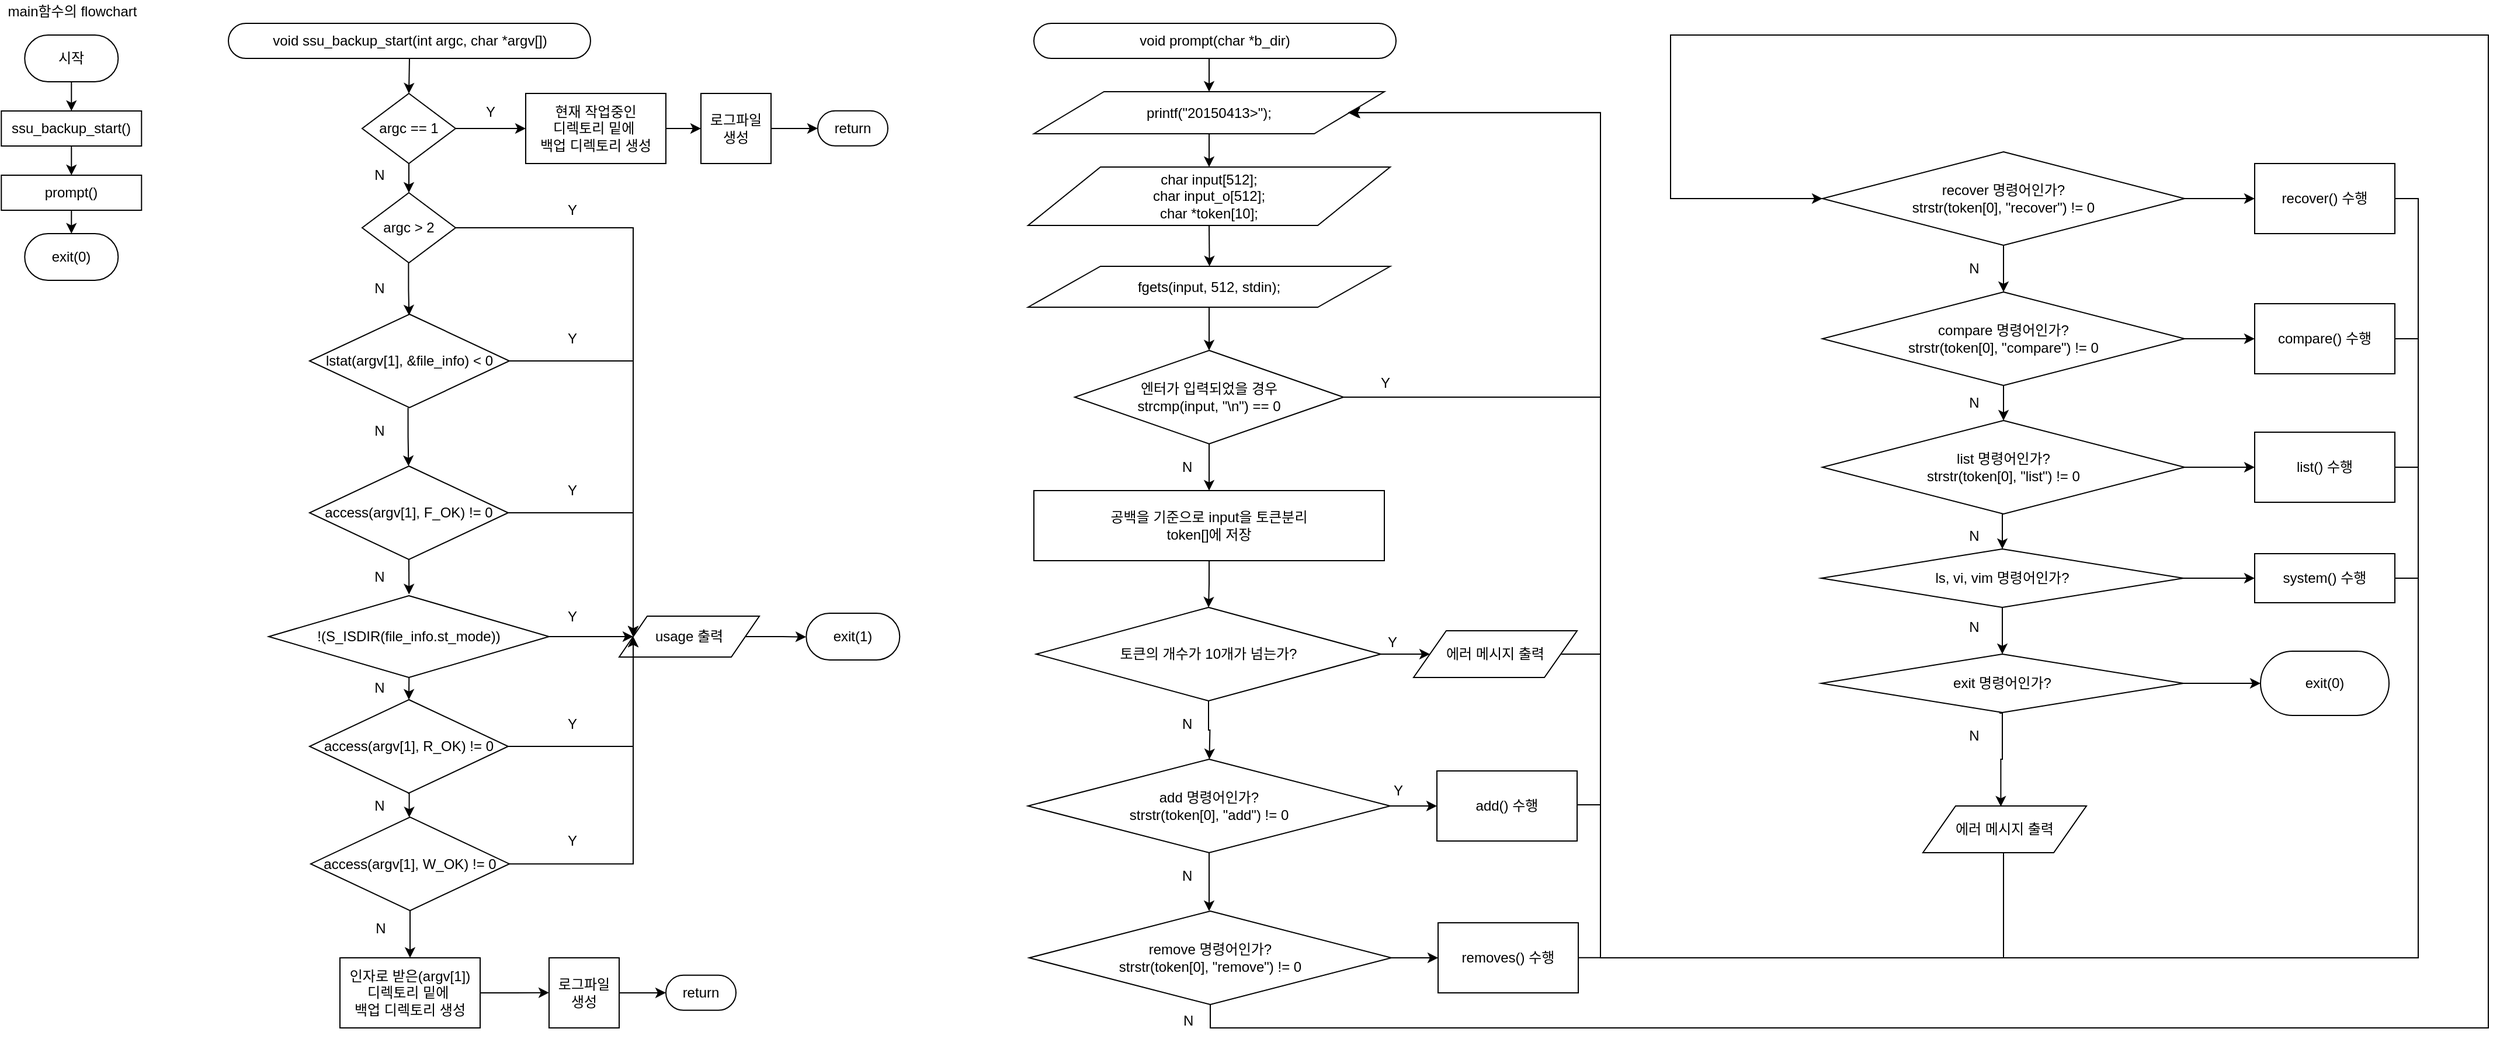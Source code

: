 <mxfile version="10.7.3" type="device"><diagram id="djXEepVnif1pBHs2mohj" name="Page-1"><mxGraphModel dx="1640" dy="879" grid="1" gridSize="10" guides="1" tooltips="1" connect="1" arrows="1" fold="1" page="1" pageScale="1" pageWidth="4681" pageHeight="3300" math="0" shadow="0"><root><mxCell id="0"/><mxCell id="1" parent="0"/><mxCell id="mFlppCkOyd-osbgBiYLU-5" style="edgeStyle=orthogonalEdgeStyle;rounded=0;orthogonalLoop=1;jettySize=auto;html=1;exitX=0.5;exitY=1;exitDx=0;exitDy=0;entryX=0.5;entryY=0;entryDx=0;entryDy=0;" edge="1" parent="1" source="mFlppCkOyd-osbgBiYLU-1" target="mFlppCkOyd-osbgBiYLU-2"><mxGeometry relative="1" as="geometry"/></mxCell><mxCell id="mFlppCkOyd-osbgBiYLU-1" value="시작" style="rounded=1;whiteSpace=wrap;html=1;arcSize=50;" vertex="1" parent="1"><mxGeometry x="31.143" y="40" width="80" height="40" as="geometry"/></mxCell><mxCell id="mFlppCkOyd-osbgBiYLU-6" style="edgeStyle=orthogonalEdgeStyle;rounded=0;orthogonalLoop=1;jettySize=auto;html=1;exitX=0.5;exitY=1;exitDx=0;exitDy=0;entryX=0.5;entryY=0;entryDx=0;entryDy=0;" edge="1" parent="1" source="mFlppCkOyd-osbgBiYLU-2" target="mFlppCkOyd-osbgBiYLU-3"><mxGeometry relative="1" as="geometry"/></mxCell><mxCell id="mFlppCkOyd-osbgBiYLU-9" style="edgeStyle=orthogonalEdgeStyle;rounded=0;orthogonalLoop=1;jettySize=auto;html=1;exitX=1;exitY=0.5;exitDx=0;exitDy=0;" edge="1" parent="1" source="mFlppCkOyd-osbgBiYLU-2"><mxGeometry relative="1" as="geometry"><mxPoint x="131.286" y="119.857" as="targetPoint"/></mxGeometry></mxCell><mxCell id="mFlppCkOyd-osbgBiYLU-2" value="ssu_backup_start()" style="rounded=0;whiteSpace=wrap;html=1;" vertex="1" parent="1"><mxGeometry x="11.143" y="105" width="120" height="30" as="geometry"/></mxCell><mxCell id="mFlppCkOyd-osbgBiYLU-7" style="edgeStyle=orthogonalEdgeStyle;rounded=0;orthogonalLoop=1;jettySize=auto;html=1;exitX=0.5;exitY=1;exitDx=0;exitDy=0;entryX=0.5;entryY=0;entryDx=0;entryDy=0;" edge="1" parent="1" source="mFlppCkOyd-osbgBiYLU-3" target="mFlppCkOyd-osbgBiYLU-4"><mxGeometry relative="1" as="geometry"/></mxCell><mxCell id="mFlppCkOyd-osbgBiYLU-3" value="prompt()" style="rounded=0;whiteSpace=wrap;html=1;" vertex="1" parent="1"><mxGeometry x="11.143" y="160" width="120" height="30" as="geometry"/></mxCell><mxCell id="mFlppCkOyd-osbgBiYLU-4" value="exit(0)" style="rounded=1;whiteSpace=wrap;html=1;arcSize=50;" vertex="1" parent="1"><mxGeometry x="31.143" y="210" width="80" height="40" as="geometry"/></mxCell><mxCell id="mFlppCkOyd-osbgBiYLU-8" value="main함수의 flowchart" style="text;html=1;strokeColor=none;fillColor=none;align=center;verticalAlign=middle;whiteSpace=wrap;rounded=0;" vertex="1" parent="1"><mxGeometry x="12.143" y="10" width="120" height="20" as="geometry"/></mxCell><mxCell id="mFlppCkOyd-osbgBiYLU-15" style="edgeStyle=orthogonalEdgeStyle;rounded=0;orthogonalLoop=1;jettySize=auto;html=1;exitX=0.5;exitY=1;exitDx=0;exitDy=0;entryX=0.5;entryY=0;entryDx=0;entryDy=0;" edge="1" parent="1" source="mFlppCkOyd-osbgBiYLU-10" target="mFlppCkOyd-osbgBiYLU-12"><mxGeometry relative="1" as="geometry"/></mxCell><mxCell id="mFlppCkOyd-osbgBiYLU-10" value="void ssu_backup_start(int argc, char *argv[])&lt;br&gt;" style="rounded=1;whiteSpace=wrap;html=1;arcSize=50;" vertex="1" parent="1"><mxGeometry x="205.5" y="30" width="310" height="30" as="geometry"/></mxCell><mxCell id="mFlppCkOyd-osbgBiYLU-17" style="edgeStyle=orthogonalEdgeStyle;rounded=0;orthogonalLoop=1;jettySize=auto;html=1;exitX=0.5;exitY=1;exitDx=0;exitDy=0;entryX=0.5;entryY=0;entryDx=0;entryDy=0;" edge="1" parent="1" source="mFlppCkOyd-osbgBiYLU-12" target="mFlppCkOyd-osbgBiYLU-16"><mxGeometry relative="1" as="geometry"/></mxCell><mxCell id="mFlppCkOyd-osbgBiYLU-18" style="edgeStyle=orthogonalEdgeStyle;rounded=0;orthogonalLoop=1;jettySize=auto;html=1;exitX=1;exitY=0.5;exitDx=0;exitDy=0;" edge="1" parent="1" source="mFlppCkOyd-osbgBiYLU-12"><mxGeometry relative="1" as="geometry"><mxPoint x="460" y="120" as="targetPoint"/></mxGeometry></mxCell><mxCell id="mFlppCkOyd-osbgBiYLU-12" value="argc == 1" style="rhombus;whiteSpace=wrap;html=1;" vertex="1" parent="1"><mxGeometry x="320" y="90" width="80" height="60" as="geometry"/></mxCell><mxCell id="mFlppCkOyd-osbgBiYLU-24" style="edgeStyle=orthogonalEdgeStyle;rounded=0;orthogonalLoop=1;jettySize=auto;html=1;exitX=1;exitY=0.5;exitDx=0;exitDy=0;entryX=0;entryY=0.5;entryDx=0;entryDy=0;" edge="1" parent="1" source="mFlppCkOyd-osbgBiYLU-16" target="mFlppCkOyd-osbgBiYLU-27"><mxGeometry relative="1" as="geometry"><mxPoint x="460" y="205" as="targetPoint"/></mxGeometry></mxCell><mxCell id="mFlppCkOyd-osbgBiYLU-31" style="edgeStyle=orthogonalEdgeStyle;rounded=0;orthogonalLoop=1;jettySize=auto;html=1;exitX=0.5;exitY=1;exitDx=0;exitDy=0;" edge="1" parent="1"><mxGeometry relative="1" as="geometry"><mxPoint x="360.143" y="280" as="targetPoint"/><mxPoint x="359.69" y="235.138" as="sourcePoint"/><Array as="points"><mxPoint x="360" y="258"/></Array></mxGeometry></mxCell><mxCell id="mFlppCkOyd-osbgBiYLU-16" value="argc &amp;gt; 2" style="rhombus;whiteSpace=wrap;html=1;" vertex="1" parent="1"><mxGeometry x="320" y="175" width="80" height="60" as="geometry"/></mxCell><mxCell id="mFlppCkOyd-osbgBiYLU-19" value="Y" style="text;html=1;strokeColor=none;fillColor=none;align=center;verticalAlign=middle;whiteSpace=wrap;rounded=0;" vertex="1" parent="1"><mxGeometry x="410" y="96" width="40" height="20" as="geometry"/></mxCell><mxCell id="mFlppCkOyd-osbgBiYLU-20" value="N" style="text;html=1;strokeColor=none;fillColor=none;align=center;verticalAlign=middle;whiteSpace=wrap;rounded=0;" vertex="1" parent="1"><mxGeometry x="315" y="150" width="40" height="20" as="geometry"/></mxCell><mxCell id="mFlppCkOyd-osbgBiYLU-23" style="edgeStyle=orthogonalEdgeStyle;rounded=0;orthogonalLoop=1;jettySize=auto;html=1;exitX=1;exitY=0.5;exitDx=0;exitDy=0;entryX=0;entryY=0.5;entryDx=0;entryDy=0;" edge="1" parent="1" source="mFlppCkOyd-osbgBiYLU-21" target="mFlppCkOyd-osbgBiYLU-22"><mxGeometry relative="1" as="geometry"/></mxCell><mxCell id="mFlppCkOyd-osbgBiYLU-21" value="현재 작업중인&lt;br&gt;디렉토리 밑에&amp;nbsp;&lt;br&gt;백업 디렉토리 생성&lt;br&gt;" style="rounded=0;whiteSpace=wrap;html=1;" vertex="1" parent="1"><mxGeometry x="460" y="90" width="120" height="60" as="geometry"/></mxCell><mxCell id="mFlppCkOyd-osbgBiYLU-61" style="edgeStyle=orthogonalEdgeStyle;rounded=0;orthogonalLoop=1;jettySize=auto;html=1;exitX=1;exitY=0.5;exitDx=0;exitDy=0;entryX=0;entryY=0.5;entryDx=0;entryDy=0;" edge="1" parent="1" source="mFlppCkOyd-osbgBiYLU-22" target="mFlppCkOyd-osbgBiYLU-60"><mxGeometry relative="1" as="geometry"/></mxCell><mxCell id="mFlppCkOyd-osbgBiYLU-22" value="로그파일&lt;br&gt;생성&lt;br&gt;" style="whiteSpace=wrap;html=1;aspect=fixed;" vertex="1" parent="1"><mxGeometry x="610" y="90" width="60" height="60" as="geometry"/></mxCell><mxCell id="mFlppCkOyd-osbgBiYLU-25" value="Y" style="text;html=1;strokeColor=none;fillColor=none;align=center;verticalAlign=middle;whiteSpace=wrap;rounded=0;" vertex="1" parent="1"><mxGeometry x="480" y="180" width="40" height="20" as="geometry"/></mxCell><mxCell id="mFlppCkOyd-osbgBiYLU-55" style="edgeStyle=orthogonalEdgeStyle;rounded=0;orthogonalLoop=1;jettySize=auto;html=1;exitX=1;exitY=0.5;exitDx=0;exitDy=0;" edge="1" parent="1" source="mFlppCkOyd-osbgBiYLU-27"><mxGeometry relative="1" as="geometry"><mxPoint x="700" y="555.286" as="targetPoint"/></mxGeometry></mxCell><mxCell id="mFlppCkOyd-osbgBiYLU-27" value="usage 출력" style="shape=parallelogram;perimeter=parallelogramPerimeter;whiteSpace=wrap;html=1;" vertex="1" parent="1"><mxGeometry x="540" y="537.5" width="120" height="35" as="geometry"/></mxCell><mxCell id="mFlppCkOyd-osbgBiYLU-30" value="exit(1)" style="rounded=1;whiteSpace=wrap;html=1;arcSize=50;" vertex="1" parent="1"><mxGeometry x="700.143" y="535" width="80" height="40" as="geometry"/></mxCell><mxCell id="mFlppCkOyd-osbgBiYLU-32" value="N" style="text;html=1;strokeColor=none;fillColor=none;align=center;verticalAlign=middle;whiteSpace=wrap;rounded=0;" vertex="1" parent="1"><mxGeometry x="315" y="247" width="40" height="20" as="geometry"/></mxCell><mxCell id="mFlppCkOyd-osbgBiYLU-37" style="edgeStyle=orthogonalEdgeStyle;rounded=0;orthogonalLoop=1;jettySize=auto;html=1;exitX=1;exitY=0.5;exitDx=0;exitDy=0;entryX=0;entryY=0.5;entryDx=0;entryDy=0;" edge="1" parent="1" source="mFlppCkOyd-osbgBiYLU-33" target="mFlppCkOyd-osbgBiYLU-27"><mxGeometry relative="1" as="geometry"/></mxCell><mxCell id="mFlppCkOyd-osbgBiYLU-39" style="edgeStyle=orthogonalEdgeStyle;rounded=0;orthogonalLoop=1;jettySize=auto;html=1;exitX=0.5;exitY=1;exitDx=0;exitDy=0;" edge="1" parent="1"><mxGeometry relative="1" as="geometry"><mxPoint x="359.714" y="409" as="targetPoint"/><mxPoint x="359.286" y="359.095" as="sourcePoint"/><Array as="points"><mxPoint x="360" y="384"/></Array></mxGeometry></mxCell><mxCell id="mFlppCkOyd-osbgBiYLU-33" value="lstat(argv[1], &amp;amp;file_info) &amp;lt; 0" style="rhombus;whiteSpace=wrap;html=1;" vertex="1" parent="1"><mxGeometry x="275" y="279" width="171" height="80" as="geometry"/></mxCell><mxCell id="mFlppCkOyd-osbgBiYLU-38" value="Y" style="text;html=1;strokeColor=none;fillColor=none;align=center;verticalAlign=middle;whiteSpace=wrap;rounded=0;" vertex="1" parent="1"><mxGeometry x="480" y="290" width="40" height="20" as="geometry"/></mxCell><mxCell id="mFlppCkOyd-osbgBiYLU-40" value="N" style="text;html=1;strokeColor=none;fillColor=none;align=center;verticalAlign=middle;whiteSpace=wrap;rounded=0;" vertex="1" parent="1"><mxGeometry x="315" y="369" width="40" height="20" as="geometry"/></mxCell><mxCell id="mFlppCkOyd-osbgBiYLU-45" style="edgeStyle=orthogonalEdgeStyle;rounded=0;orthogonalLoop=1;jettySize=auto;html=1;exitX=0.5;exitY=1;exitDx=0;exitDy=0;entryX=0.5;entryY=0;entryDx=0;entryDy=0;" edge="1" parent="1" source="mFlppCkOyd-osbgBiYLU-41"><mxGeometry relative="1" as="geometry"><mxPoint x="360.143" y="518.857" as="targetPoint"/></mxGeometry></mxCell><mxCell id="mFlppCkOyd-osbgBiYLU-47" style="edgeStyle=orthogonalEdgeStyle;rounded=0;orthogonalLoop=1;jettySize=auto;html=1;exitX=1;exitY=0.5;exitDx=0;exitDy=0;entryX=0;entryY=0.5;entryDx=0;entryDy=0;" edge="1" parent="1" source="mFlppCkOyd-osbgBiYLU-41" target="mFlppCkOyd-osbgBiYLU-27"><mxGeometry relative="1" as="geometry"/></mxCell><mxCell id="mFlppCkOyd-osbgBiYLU-41" value="access(argv[1], F_OK) != 0" style="rhombus;whiteSpace=wrap;html=1;" vertex="1" parent="1"><mxGeometry x="275" y="409" width="170" height="80" as="geometry"/></mxCell><mxCell id="mFlppCkOyd-osbgBiYLU-48" style="edgeStyle=orthogonalEdgeStyle;rounded=0;orthogonalLoop=1;jettySize=auto;html=1;exitX=1;exitY=0.5;exitDx=0;exitDy=0;entryX=0;entryY=0.5;entryDx=0;entryDy=0;" edge="1" parent="1" source="mFlppCkOyd-osbgBiYLU-42" target="mFlppCkOyd-osbgBiYLU-27"><mxGeometry relative="1" as="geometry"/></mxCell><mxCell id="mFlppCkOyd-osbgBiYLU-49" style="edgeStyle=orthogonalEdgeStyle;rounded=0;orthogonalLoop=1;jettySize=auto;html=1;exitX=0.5;exitY=1;exitDx=0;exitDy=0;entryX=0.5;entryY=0;entryDx=0;entryDy=0;" edge="1" parent="1" target="mFlppCkOyd-osbgBiYLU-43"><mxGeometry relative="1" as="geometry"><mxPoint x="360.143" y="589.143" as="sourcePoint"/></mxGeometry></mxCell><mxCell id="mFlppCkOyd-osbgBiYLU-42" value="!(S_ISDIR(file_info.st_mode))" style="rhombus;whiteSpace=wrap;html=1;" vertex="1" parent="1"><mxGeometry x="240" y="520" width="240" height="70" as="geometry"/></mxCell><mxCell id="mFlppCkOyd-osbgBiYLU-50" style="edgeStyle=orthogonalEdgeStyle;rounded=0;orthogonalLoop=1;jettySize=auto;html=1;exitX=0.5;exitY=1;exitDx=0;exitDy=0;entryX=0.5;entryY=0;entryDx=0;entryDy=0;" edge="1" parent="1"><mxGeometry relative="1" as="geometry"><mxPoint x="359.143" y="689.143" as="sourcePoint"/><mxPoint x="360.286" y="709.714" as="targetPoint"/></mxGeometry></mxCell><mxCell id="mFlppCkOyd-osbgBiYLU-51" style="edgeStyle=orthogonalEdgeStyle;rounded=0;orthogonalLoop=1;jettySize=auto;html=1;exitX=1;exitY=0.5;exitDx=0;exitDy=0;entryX=0;entryY=0.5;entryDx=0;entryDy=0;" edge="1" parent="1" source="mFlppCkOyd-osbgBiYLU-43" target="mFlppCkOyd-osbgBiYLU-27"><mxGeometry relative="1" as="geometry"/></mxCell><mxCell id="mFlppCkOyd-osbgBiYLU-43" value="access(argv[1], R_OK) != 0" style="rhombus;whiteSpace=wrap;html=1;" vertex="1" parent="1"><mxGeometry x="275" y="609" width="170" height="80" as="geometry"/></mxCell><mxCell id="mFlppCkOyd-osbgBiYLU-52" style="edgeStyle=orthogonalEdgeStyle;rounded=0;orthogonalLoop=1;jettySize=auto;html=1;exitX=1;exitY=0.5;exitDx=0;exitDy=0;entryX=0;entryY=0.5;entryDx=0;entryDy=0;" edge="1" parent="1" source="mFlppCkOyd-osbgBiYLU-44" target="mFlppCkOyd-osbgBiYLU-27"><mxGeometry relative="1" as="geometry"/></mxCell><mxCell id="mFlppCkOyd-osbgBiYLU-67" style="edgeStyle=orthogonalEdgeStyle;rounded=0;orthogonalLoop=1;jettySize=auto;html=1;exitX=0.5;exitY=1;exitDx=0;exitDy=0;entryX=0.5;entryY=0;entryDx=0;entryDy=0;" edge="1" parent="1" source="mFlppCkOyd-osbgBiYLU-44" target="mFlppCkOyd-osbgBiYLU-66"><mxGeometry relative="1" as="geometry"/></mxCell><mxCell id="mFlppCkOyd-osbgBiYLU-44" value="access(argv[1], W_OK) != 0" style="rhombus;whiteSpace=wrap;html=1;" vertex="1" parent="1"><mxGeometry x="276" y="709.571" width="170" height="80" as="geometry"/></mxCell><mxCell id="mFlppCkOyd-osbgBiYLU-46" value="N" style="text;html=1;strokeColor=none;fillColor=none;align=center;verticalAlign=middle;whiteSpace=wrap;rounded=0;" vertex="1" parent="1"><mxGeometry x="315" y="494" width="40" height="20" as="geometry"/></mxCell><mxCell id="mFlppCkOyd-osbgBiYLU-57" value="N" style="text;html=1;strokeColor=none;fillColor=none;align=center;verticalAlign=middle;whiteSpace=wrap;rounded=0;" vertex="1" parent="1"><mxGeometry x="315" y="589" width="40" height="20" as="geometry"/></mxCell><mxCell id="mFlppCkOyd-osbgBiYLU-58" value="N" style="text;html=1;strokeColor=none;fillColor=none;align=center;verticalAlign=middle;whiteSpace=wrap;rounded=0;" vertex="1" parent="1"><mxGeometry x="315" y="689.5" width="40" height="20" as="geometry"/></mxCell><mxCell id="mFlppCkOyd-osbgBiYLU-59" value="N" style="text;html=1;strokeColor=none;fillColor=none;align=center;verticalAlign=middle;whiteSpace=wrap;rounded=0;" vertex="1" parent="1"><mxGeometry x="316" y="795" width="40" height="20" as="geometry"/></mxCell><mxCell id="mFlppCkOyd-osbgBiYLU-60" value="return&lt;br&gt;" style="rounded=1;whiteSpace=wrap;html=1;arcSize=50;" vertex="1" parent="1"><mxGeometry x="710" y="104.929" width="60" height="30" as="geometry"/></mxCell><mxCell id="mFlppCkOyd-osbgBiYLU-62" value="Y" style="text;html=1;strokeColor=none;fillColor=none;align=center;verticalAlign=middle;whiteSpace=wrap;rounded=0;" vertex="1" parent="1"><mxGeometry x="480" y="420" width="40" height="20" as="geometry"/></mxCell><mxCell id="mFlppCkOyd-osbgBiYLU-63" value="Y" style="text;html=1;strokeColor=none;fillColor=none;align=center;verticalAlign=middle;whiteSpace=wrap;rounded=0;" vertex="1" parent="1"><mxGeometry x="480" y="527.5" width="40" height="20" as="geometry"/></mxCell><mxCell id="mFlppCkOyd-osbgBiYLU-64" value="Y" style="text;html=1;strokeColor=none;fillColor=none;align=center;verticalAlign=middle;whiteSpace=wrap;rounded=0;" vertex="1" parent="1"><mxGeometry x="480" y="620" width="40" height="20" as="geometry"/></mxCell><mxCell id="mFlppCkOyd-osbgBiYLU-65" value="Y" style="text;html=1;strokeColor=none;fillColor=none;align=center;verticalAlign=middle;whiteSpace=wrap;rounded=0;" vertex="1" parent="1"><mxGeometry x="480" y="720" width="40" height="20" as="geometry"/></mxCell><mxCell id="mFlppCkOyd-osbgBiYLU-68" style="edgeStyle=orthogonalEdgeStyle;rounded=0;orthogonalLoop=1;jettySize=auto;html=1;exitX=1;exitY=0.5;exitDx=0;exitDy=0;" edge="1" parent="1" source="mFlppCkOyd-osbgBiYLU-66"><mxGeometry relative="1" as="geometry"><mxPoint x="480" y="859.857" as="targetPoint"/></mxGeometry></mxCell><mxCell id="mFlppCkOyd-osbgBiYLU-66" value="인자로 받은(argv[1])&lt;br&gt;디렉토리 밑에&amp;nbsp;&lt;br&gt;백업 디렉토리 생성&lt;br&gt;" style="rounded=0;whiteSpace=wrap;html=1;" vertex="1" parent="1"><mxGeometry x="301" y="830" width="120" height="60" as="geometry"/></mxCell><mxCell id="mFlppCkOyd-osbgBiYLU-74" style="edgeStyle=orthogonalEdgeStyle;rounded=0;orthogonalLoop=1;jettySize=auto;html=1;exitX=1;exitY=0.5;exitDx=0;exitDy=0;entryX=0;entryY=0.5;entryDx=0;entryDy=0;" edge="1" parent="1" source="mFlppCkOyd-osbgBiYLU-69" target="mFlppCkOyd-osbgBiYLU-73"><mxGeometry relative="1" as="geometry"/></mxCell><mxCell id="mFlppCkOyd-osbgBiYLU-69" value="로그파일&lt;br&gt;생성&lt;br&gt;" style="whiteSpace=wrap;html=1;aspect=fixed;" vertex="1" parent="1"><mxGeometry x="480" y="830" width="60" height="60" as="geometry"/></mxCell><mxCell id="mFlppCkOyd-osbgBiYLU-73" value="return&lt;br&gt;" style="rounded=1;whiteSpace=wrap;html=1;arcSize=50;" vertex="1" parent="1"><mxGeometry x="580" y="844.929" width="60" height="30" as="geometry"/></mxCell><mxCell id="mFlppCkOyd-osbgBiYLU-87" style="edgeStyle=orthogonalEdgeStyle;rounded=0;orthogonalLoop=1;jettySize=auto;html=1;exitX=0.5;exitY=1;exitDx=0;exitDy=0;entryX=0.5;entryY=0;entryDx=0;entryDy=0;" edge="1" parent="1" source="mFlppCkOyd-osbgBiYLU-75" target="mFlppCkOyd-osbgBiYLU-86"><mxGeometry relative="1" as="geometry"/></mxCell><mxCell id="mFlppCkOyd-osbgBiYLU-75" value="void prompt(char *b_dir)&lt;br&gt;" style="rounded=1;whiteSpace=wrap;html=1;arcSize=50;" vertex="1" parent="1"><mxGeometry x="895" y="30" width="310" height="30" as="geometry"/></mxCell><mxCell id="mFlppCkOyd-osbgBiYLU-78" style="edgeStyle=orthogonalEdgeStyle;rounded=0;orthogonalLoop=1;jettySize=auto;html=1;exitX=0.5;exitY=1;exitDx=0;exitDy=0;entryX=0.501;entryY=0;entryDx=0;entryDy=0;entryPerimeter=0;" edge="1" parent="1" source="mFlppCkOyd-osbgBiYLU-76" target="mFlppCkOyd-osbgBiYLU-83"><mxGeometry relative="1" as="geometry"><mxPoint x="1045.207" y="248" as="targetPoint"/></mxGeometry></mxCell><mxCell id="mFlppCkOyd-osbgBiYLU-76" value="char input[512];&lt;br&gt;char input_o[512];&lt;br&gt;char *token[10];&lt;br&gt;" style="shape=parallelogram;perimeter=parallelogramPerimeter;whiteSpace=wrap;html=1;" vertex="1" parent="1"><mxGeometry x="890" y="153" width="310" height="50" as="geometry"/></mxCell><mxCell id="mFlppCkOyd-osbgBiYLU-85" style="edgeStyle=orthogonalEdgeStyle;rounded=0;orthogonalLoop=1;jettySize=auto;html=1;exitX=0.5;exitY=1;exitDx=0;exitDy=0;entryX=0.5;entryY=0;entryDx=0;entryDy=0;" edge="1" parent="1" source="mFlppCkOyd-osbgBiYLU-83" target="mFlppCkOyd-osbgBiYLU-84"><mxGeometry relative="1" as="geometry"><mxPoint x="1045" y="310" as="targetPoint"/></mxGeometry></mxCell><mxCell id="mFlppCkOyd-osbgBiYLU-83" value="fgets(input, 512, stdin);&lt;br&gt;" style="shape=parallelogram;perimeter=parallelogramPerimeter;whiteSpace=wrap;html=1;" vertex="1" parent="1"><mxGeometry x="890" y="238" width="310" height="35" as="geometry"/></mxCell><mxCell id="mFlppCkOyd-osbgBiYLU-91" style="edgeStyle=orthogonalEdgeStyle;rounded=0;orthogonalLoop=1;jettySize=auto;html=1;exitX=1;exitY=0.5;exitDx=0;exitDy=0;entryX=1;entryY=0.5;entryDx=0;entryDy=0;" edge="1" parent="1" source="mFlppCkOyd-osbgBiYLU-84" target="mFlppCkOyd-osbgBiYLU-86"><mxGeometry relative="1" as="geometry"><Array as="points"><mxPoint x="1380" y="350"/><mxPoint x="1380" y="106"/></Array></mxGeometry></mxCell><mxCell id="mFlppCkOyd-osbgBiYLU-96" style="edgeStyle=orthogonalEdgeStyle;rounded=0;orthogonalLoop=1;jettySize=auto;html=1;exitX=0.5;exitY=1;exitDx=0;exitDy=0;entryX=0.5;entryY=0;entryDx=0;entryDy=0;" edge="1" parent="1" source="mFlppCkOyd-osbgBiYLU-84" target="mFlppCkOyd-osbgBiYLU-94"><mxGeometry relative="1" as="geometry"/></mxCell><mxCell id="mFlppCkOyd-osbgBiYLU-84" value="엔터가 입력되었을 경우&lt;br&gt;strcmp(input, &quot;\n&quot;) == 0&lt;br&gt;" style="rhombus;whiteSpace=wrap;html=1;" vertex="1" parent="1"><mxGeometry x="930" y="310" width="230" height="80" as="geometry"/></mxCell><mxCell id="mFlppCkOyd-osbgBiYLU-88" style="edgeStyle=orthogonalEdgeStyle;rounded=0;orthogonalLoop=1;jettySize=auto;html=1;exitX=0.5;exitY=1;exitDx=0;exitDy=0;" edge="1" parent="1" source="mFlppCkOyd-osbgBiYLU-86" target="mFlppCkOyd-osbgBiYLU-76"><mxGeometry relative="1" as="geometry"/></mxCell><mxCell id="mFlppCkOyd-osbgBiYLU-86" value="printf(&quot;20150413&amp;gt;&quot;);" style="shape=parallelogram;perimeter=parallelogramPerimeter;whiteSpace=wrap;html=1;" vertex="1" parent="1"><mxGeometry x="895" y="88.5" width="300" height="36" as="geometry"/></mxCell><mxCell id="mFlppCkOyd-osbgBiYLU-92" value="Y" style="text;html=1;resizable=0;points=[];autosize=1;align=left;verticalAlign=top;spacingTop=-4;" vertex="1" parent="1"><mxGeometry x="1190" y="328" width="20" height="20" as="geometry"/></mxCell><mxCell id="mFlppCkOyd-osbgBiYLU-104" style="edgeStyle=orthogonalEdgeStyle;rounded=0;orthogonalLoop=1;jettySize=auto;html=1;exitX=0.5;exitY=1;exitDx=0;exitDy=0;entryX=0.5;entryY=0;entryDx=0;entryDy=0;" edge="1" parent="1" source="mFlppCkOyd-osbgBiYLU-94" target="mFlppCkOyd-osbgBiYLU-99"><mxGeometry relative="1" as="geometry"/></mxCell><mxCell id="mFlppCkOyd-osbgBiYLU-94" value="&lt;span&gt;공백을 기준으로 input을 토큰분리&lt;br&gt;token[]에 저장&lt;/span&gt;" style="rounded=0;whiteSpace=wrap;html=1;" vertex="1" parent="1"><mxGeometry x="895" y="430" width="300" height="60" as="geometry"/></mxCell><mxCell id="mFlppCkOyd-osbgBiYLU-97" value="N" style="text;html=1;resizable=0;points=[];autosize=1;align=left;verticalAlign=top;spacingTop=-4;" vertex="1" parent="1"><mxGeometry x="1020" y="400" width="20" height="20" as="geometry"/></mxCell><mxCell id="mFlppCkOyd-osbgBiYLU-103" style="edgeStyle=orthogonalEdgeStyle;rounded=0;orthogonalLoop=1;jettySize=auto;html=1;exitX=1;exitY=0.5;exitDx=0;exitDy=0;entryX=0;entryY=0.5;entryDx=0;entryDy=0;" edge="1" parent="1" source="mFlppCkOyd-osbgBiYLU-99" target="mFlppCkOyd-osbgBiYLU-101"><mxGeometry relative="1" as="geometry"/></mxCell><mxCell id="mFlppCkOyd-osbgBiYLU-106" style="edgeStyle=orthogonalEdgeStyle;rounded=0;orthogonalLoop=1;jettySize=auto;html=1;exitX=0.5;exitY=1;exitDx=0;exitDy=0;" edge="1" parent="1" source="mFlppCkOyd-osbgBiYLU-99"><mxGeometry relative="1" as="geometry"><mxPoint x="1045.207" y="660" as="targetPoint"/></mxGeometry></mxCell><mxCell id="mFlppCkOyd-osbgBiYLU-99" value="토큰의 개수가 10개가 넘는가?" style="rhombus;whiteSpace=wrap;html=1;" vertex="1" parent="1"><mxGeometry x="897" y="530" width="295" height="80" as="geometry"/></mxCell><mxCell id="mFlppCkOyd-osbgBiYLU-102" style="edgeStyle=orthogonalEdgeStyle;rounded=0;orthogonalLoop=1;jettySize=auto;html=1;exitX=1;exitY=0.5;exitDx=0;exitDy=0;entryX=1;entryY=0.5;entryDx=0;entryDy=0;" edge="1" parent="1" source="mFlppCkOyd-osbgBiYLU-101" target="mFlppCkOyd-osbgBiYLU-86"><mxGeometry relative="1" as="geometry"><Array as="points"><mxPoint x="1380" y="570"/><mxPoint x="1380" y="106"/></Array></mxGeometry></mxCell><mxCell id="mFlppCkOyd-osbgBiYLU-101" value="에러 메시지 출력" style="shape=parallelogram;perimeter=parallelogramPerimeter;whiteSpace=wrap;html=1;" vertex="1" parent="1"><mxGeometry x="1220" y="550" width="140" height="40" as="geometry"/></mxCell><mxCell id="mFlppCkOyd-osbgBiYLU-105" value="Y" style="text;html=1;resizable=0;points=[];autosize=1;align=left;verticalAlign=top;spacingTop=-4;" vertex="1" parent="1"><mxGeometry x="1196" y="550" width="20" height="20" as="geometry"/></mxCell><mxCell id="mFlppCkOyd-osbgBiYLU-107" value="N" style="text;html=1;resizable=0;points=[];autosize=1;align=left;verticalAlign=top;spacingTop=-4;" vertex="1" parent="1"><mxGeometry x="1020" y="620" width="20" height="20" as="geometry"/></mxCell><mxCell id="mFlppCkOyd-osbgBiYLU-113" style="edgeStyle=orthogonalEdgeStyle;rounded=0;orthogonalLoop=1;jettySize=auto;html=1;exitX=0.5;exitY=1;exitDx=0;exitDy=0;" edge="1" parent="1" source="mFlppCkOyd-osbgBiYLU-108"><mxGeometry relative="1" as="geometry"><mxPoint x="1045" y="790" as="targetPoint"/></mxGeometry></mxCell><mxCell id="mFlppCkOyd-osbgBiYLU-114" style="edgeStyle=orthogonalEdgeStyle;rounded=0;orthogonalLoop=1;jettySize=auto;html=1;exitX=1;exitY=0.5;exitDx=0;exitDy=0;entryX=0;entryY=0.5;entryDx=0;entryDy=0;" edge="1" parent="1" source="mFlppCkOyd-osbgBiYLU-108" target="mFlppCkOyd-osbgBiYLU-110"><mxGeometry relative="1" as="geometry"/></mxCell><mxCell id="mFlppCkOyd-osbgBiYLU-108" value="add 명령어인가?&lt;br&gt;strstr(token[0], &quot;add&quot;) != 0&lt;br&gt;" style="rhombus;whiteSpace=wrap;html=1;" vertex="1" parent="1"><mxGeometry x="890" y="660" width="310" height="80" as="geometry"/></mxCell><mxCell id="mFlppCkOyd-osbgBiYLU-112" style="edgeStyle=orthogonalEdgeStyle;rounded=0;orthogonalLoop=1;jettySize=auto;html=1;exitX=1;exitY=0.5;exitDx=0;exitDy=0;entryX=1;entryY=0.5;entryDx=0;entryDy=0;" edge="1" parent="1" source="mFlppCkOyd-osbgBiYLU-110" target="mFlppCkOyd-osbgBiYLU-86"><mxGeometry relative="1" as="geometry"><Array as="points"><mxPoint x="1380" y="699"/><mxPoint x="1380" y="106"/></Array></mxGeometry></mxCell><mxCell id="mFlppCkOyd-osbgBiYLU-110" value="add() 수행" style="rounded=0;whiteSpace=wrap;html=1;" vertex="1" parent="1"><mxGeometry x="1240" y="670" width="120" height="60" as="geometry"/></mxCell><mxCell id="mFlppCkOyd-osbgBiYLU-115" value="Y" style="text;html=1;resizable=0;points=[];autosize=1;align=left;verticalAlign=top;spacingTop=-4;" vertex="1" parent="1"><mxGeometry x="1201" y="677" width="20" height="20" as="geometry"/></mxCell><mxCell id="mFlppCkOyd-osbgBiYLU-116" value="N" style="text;html=1;resizable=0;points=[];autosize=1;align=left;verticalAlign=top;spacingTop=-4;" vertex="1" parent="1"><mxGeometry x="1020" y="749.5" width="20" height="20" as="geometry"/></mxCell><mxCell id="mFlppCkOyd-osbgBiYLU-119" style="edgeStyle=orthogonalEdgeStyle;rounded=0;orthogonalLoop=1;jettySize=auto;html=1;exitX=1;exitY=0.5;exitDx=0;exitDy=0;entryX=0;entryY=0.5;entryDx=0;entryDy=0;" edge="1" parent="1" source="mFlppCkOyd-osbgBiYLU-117" target="mFlppCkOyd-osbgBiYLU-118"><mxGeometry relative="1" as="geometry"/></mxCell><mxCell id="mFlppCkOyd-osbgBiYLU-121" style="edgeStyle=orthogonalEdgeStyle;rounded=0;orthogonalLoop=1;jettySize=auto;html=1;exitX=0.5;exitY=1;exitDx=0;exitDy=0;entryX=0;entryY=0.5;entryDx=0;entryDy=0;" edge="1" parent="1" source="mFlppCkOyd-osbgBiYLU-117" target="mFlppCkOyd-osbgBiYLU-123"><mxGeometry relative="1" as="geometry"><mxPoint x="1550" y="170" as="targetPoint"/><Array as="points"><mxPoint x="1046" y="890"/><mxPoint x="2140" y="890"/><mxPoint x="2140" y="40"/><mxPoint x="1440" y="40"/><mxPoint x="1440" y="180"/></Array></mxGeometry></mxCell><mxCell id="mFlppCkOyd-osbgBiYLU-117" value="remove 명령어인가?&lt;br&gt;strstr(token[0], &quot;remove&quot;) != 0&lt;br&gt;" style="rhombus;whiteSpace=wrap;html=1;" vertex="1" parent="1"><mxGeometry x="891" y="790" width="310" height="80" as="geometry"/></mxCell><mxCell id="mFlppCkOyd-osbgBiYLU-120" style="edgeStyle=orthogonalEdgeStyle;rounded=0;orthogonalLoop=1;jettySize=auto;html=1;exitX=1;exitY=0.5;exitDx=0;exitDy=0;entryX=1;entryY=0.5;entryDx=0;entryDy=0;" edge="1" parent="1"><mxGeometry relative="1" as="geometry"><mxPoint x="1360.176" y="829.882" as="sourcePoint"/><mxPoint x="1163.706" y="106.353" as="targetPoint"/><Array as="points"><mxPoint x="1380" y="830"/><mxPoint x="1380" y="106"/></Array></mxGeometry></mxCell><mxCell id="mFlppCkOyd-osbgBiYLU-118" value="removes() 수행" style="rounded=0;whiteSpace=wrap;html=1;" vertex="1" parent="1"><mxGeometry x="1241" y="800" width="120" height="60" as="geometry"/></mxCell><mxCell id="mFlppCkOyd-osbgBiYLU-122" value="N" style="text;html=1;resizable=0;points=[];autosize=1;align=left;verticalAlign=top;spacingTop=-4;" vertex="1" parent="1"><mxGeometry x="1021" y="874" width="20" height="20" as="geometry"/></mxCell><mxCell id="mFlppCkOyd-osbgBiYLU-127" style="edgeStyle=orthogonalEdgeStyle;rounded=0;orthogonalLoop=1;jettySize=auto;html=1;exitX=0.5;exitY=1;exitDx=0;exitDy=0;entryX=0.5;entryY=0;entryDx=0;entryDy=0;" edge="1" parent="1" source="mFlppCkOyd-osbgBiYLU-123" target="mFlppCkOyd-osbgBiYLU-125"><mxGeometry relative="1" as="geometry"/></mxCell><mxCell id="mFlppCkOyd-osbgBiYLU-154" style="edgeStyle=orthogonalEdgeStyle;rounded=0;orthogonalLoop=1;jettySize=auto;html=1;exitX=1;exitY=0.5;exitDx=0;exitDy=0;entryX=0;entryY=0.5;entryDx=0;entryDy=0;" edge="1" parent="1" source="mFlppCkOyd-osbgBiYLU-123" target="mFlppCkOyd-osbgBiYLU-144"><mxGeometry relative="1" as="geometry"/></mxCell><mxCell id="mFlppCkOyd-osbgBiYLU-123" value="recover 명령어인가?&lt;br&gt;strstr(token[0], &quot;recover&quot;) != 0&lt;br&gt;" style="rhombus;whiteSpace=wrap;html=1;" vertex="1" parent="1"><mxGeometry x="1570" y="140" width="310" height="80" as="geometry"/></mxCell><mxCell id="mFlppCkOyd-osbgBiYLU-128" style="edgeStyle=orthogonalEdgeStyle;rounded=0;orthogonalLoop=1;jettySize=auto;html=1;exitX=0.5;exitY=1;exitDx=0;exitDy=0;entryX=0.5;entryY=0;entryDx=0;entryDy=0;" edge="1" parent="1" source="mFlppCkOyd-osbgBiYLU-125" target="mFlppCkOyd-osbgBiYLU-126"><mxGeometry relative="1" as="geometry"/></mxCell><mxCell id="mFlppCkOyd-osbgBiYLU-153" style="edgeStyle=orthogonalEdgeStyle;rounded=0;orthogonalLoop=1;jettySize=auto;html=1;exitX=1;exitY=0.5;exitDx=0;exitDy=0;entryX=0;entryY=0.5;entryDx=0;entryDy=0;" edge="1" parent="1" source="mFlppCkOyd-osbgBiYLU-125" target="mFlppCkOyd-osbgBiYLU-145"><mxGeometry relative="1" as="geometry"/></mxCell><mxCell id="mFlppCkOyd-osbgBiYLU-125" value="compare 명령어인가?&lt;br&gt;strstr(token[0], &quot;compare&quot;) != 0&lt;br&gt;" style="rhombus;whiteSpace=wrap;html=1;" vertex="1" parent="1"><mxGeometry x="1570" y="260" width="310" height="80" as="geometry"/></mxCell><mxCell id="mFlppCkOyd-osbgBiYLU-130" style="edgeStyle=orthogonalEdgeStyle;rounded=0;orthogonalLoop=1;jettySize=auto;html=1;exitX=0.5;exitY=1;exitDx=0;exitDy=0;entryX=0.5;entryY=0;entryDx=0;entryDy=0;" edge="1" parent="1" source="mFlppCkOyd-osbgBiYLU-126" target="mFlppCkOyd-osbgBiYLU-129"><mxGeometry relative="1" as="geometry"/></mxCell><mxCell id="mFlppCkOyd-osbgBiYLU-152" style="edgeStyle=orthogonalEdgeStyle;rounded=0;orthogonalLoop=1;jettySize=auto;html=1;exitX=1;exitY=0.5;exitDx=0;exitDy=0;entryX=0;entryY=0.5;entryDx=0;entryDy=0;" edge="1" parent="1" source="mFlppCkOyd-osbgBiYLU-126" target="mFlppCkOyd-osbgBiYLU-146"><mxGeometry relative="1" as="geometry"/></mxCell><mxCell id="mFlppCkOyd-osbgBiYLU-126" value="list 명령어인가?&lt;br&gt;strstr(token[0], &quot;list&quot;) != 0&lt;br&gt;" style="rhombus;whiteSpace=wrap;html=1;" vertex="1" parent="1"><mxGeometry x="1570" y="370" width="310" height="80" as="geometry"/></mxCell><mxCell id="mFlppCkOyd-osbgBiYLU-131" style="edgeStyle=orthogonalEdgeStyle;rounded=0;orthogonalLoop=1;jettySize=auto;html=1;exitX=0.5;exitY=1;exitDx=0;exitDy=0;" edge="1" parent="1" source="mFlppCkOyd-osbgBiYLU-129"><mxGeometry relative="1" as="geometry"><mxPoint x="1724" y="570" as="targetPoint"/><Array as="points"><mxPoint x="1724" y="560"/><mxPoint x="1724" y="560"/></Array></mxGeometry></mxCell><mxCell id="mFlppCkOyd-osbgBiYLU-151" style="edgeStyle=orthogonalEdgeStyle;rounded=0;orthogonalLoop=1;jettySize=auto;html=1;exitX=1;exitY=0.5;exitDx=0;exitDy=0;entryX=0;entryY=0.5;entryDx=0;entryDy=0;" edge="1" parent="1" source="mFlppCkOyd-osbgBiYLU-129" target="mFlppCkOyd-osbgBiYLU-147"><mxGeometry relative="1" as="geometry"/></mxCell><mxCell id="mFlppCkOyd-osbgBiYLU-129" value="ls, vi, vim 명령어인가?" style="rhombus;whiteSpace=wrap;html=1;" vertex="1" parent="1"><mxGeometry x="1569" y="480" width="310" height="50" as="geometry"/></mxCell><mxCell id="mFlppCkOyd-osbgBiYLU-133" style="edgeStyle=orthogonalEdgeStyle;rounded=0;orthogonalLoop=1;jettySize=auto;html=1;exitX=0.5;exitY=1;exitDx=0;exitDy=0;entryX=0.5;entryY=0;entryDx=0;entryDy=0;" edge="1" parent="1"><mxGeometry relative="1" as="geometry"><mxPoint x="1722.706" y="700.471" as="targetPoint"/><mxPoint x="1721.529" y="620.471" as="sourcePoint"/><Array as="points"><mxPoint x="1724" y="620"/><mxPoint x="1724" y="660"/><mxPoint x="1722" y="660"/></Array></mxGeometry></mxCell><mxCell id="mFlppCkOyd-osbgBiYLU-150" style="edgeStyle=orthogonalEdgeStyle;rounded=0;orthogonalLoop=1;jettySize=auto;html=1;exitX=1;exitY=0.5;exitDx=0;exitDy=0;entryX=0;entryY=0.5;entryDx=0;entryDy=0;" edge="1" parent="1" source="mFlppCkOyd-osbgBiYLU-132" target="mFlppCkOyd-osbgBiYLU-149"><mxGeometry relative="1" as="geometry"/></mxCell><mxCell id="mFlppCkOyd-osbgBiYLU-132" value="exit 명령어인가?" style="rhombus;whiteSpace=wrap;html=1;" vertex="1" parent="1"><mxGeometry x="1569" y="570" width="310" height="50" as="geometry"/></mxCell><mxCell id="mFlppCkOyd-osbgBiYLU-134" value="N" style="text;html=1;strokeColor=none;fillColor=none;align=center;verticalAlign=middle;whiteSpace=wrap;rounded=0;" vertex="1" parent="1"><mxGeometry x="1680" y="228.5" width="40" height="23" as="geometry"/></mxCell><mxCell id="mFlppCkOyd-osbgBiYLU-135" value="N" style="text;html=1;strokeColor=none;fillColor=none;align=center;verticalAlign=middle;whiteSpace=wrap;rounded=0;" vertex="1" parent="1"><mxGeometry x="1680" y="343.5" width="40" height="23" as="geometry"/></mxCell><mxCell id="mFlppCkOyd-osbgBiYLU-136" value="N" style="text;html=1;strokeColor=none;fillColor=none;align=center;verticalAlign=middle;whiteSpace=wrap;rounded=0;" vertex="1" parent="1"><mxGeometry x="1680" y="457" width="40" height="23" as="geometry"/></mxCell><mxCell id="mFlppCkOyd-osbgBiYLU-137" value="N" style="text;html=1;strokeColor=none;fillColor=none;align=center;verticalAlign=middle;whiteSpace=wrap;rounded=0;" vertex="1" parent="1"><mxGeometry x="1680" y="535" width="40" height="23" as="geometry"/></mxCell><mxCell id="mFlppCkOyd-osbgBiYLU-141" value="" style="edgeStyle=orthogonalEdgeStyle;rounded=0;orthogonalLoop=1;jettySize=auto;html=1;entryX=1;entryY=0.5;entryDx=0;entryDy=0;" edge="1" parent="1" source="mFlppCkOyd-osbgBiYLU-138" target="mFlppCkOyd-osbgBiYLU-86"><mxGeometry relative="1" as="geometry"><mxPoint x="1725" y="780" as="targetPoint"/><Array as="points"><mxPoint x="1725" y="830"/><mxPoint x="1380" y="830"/><mxPoint x="1380" y="106"/></Array></mxGeometry></mxCell><mxCell id="mFlppCkOyd-osbgBiYLU-138" value="에러 메시지 출력" style="shape=parallelogram;perimeter=parallelogramPerimeter;whiteSpace=wrap;html=1;" vertex="1" parent="1"><mxGeometry x="1656" y="700" width="140" height="40" as="geometry"/></mxCell><mxCell id="mFlppCkOyd-osbgBiYLU-139" value="N" style="text;html=1;strokeColor=none;fillColor=none;align=center;verticalAlign=middle;whiteSpace=wrap;rounded=0;" vertex="1" parent="1"><mxGeometry x="1680" y="628.5" width="40" height="23" as="geometry"/></mxCell><mxCell id="mFlppCkOyd-osbgBiYLU-160" style="edgeStyle=orthogonalEdgeStyle;rounded=0;orthogonalLoop=1;jettySize=auto;html=1;exitX=1;exitY=0.5;exitDx=0;exitDy=0;entryX=1;entryY=0.5;entryDx=0;entryDy=0;" edge="1" parent="1" source="mFlppCkOyd-osbgBiYLU-144" target="mFlppCkOyd-osbgBiYLU-86"><mxGeometry relative="1" as="geometry"><Array as="points"><mxPoint x="2080" y="180"/><mxPoint x="2080" y="830"/><mxPoint x="1380" y="830"/><mxPoint x="1380" y="106"/></Array></mxGeometry></mxCell><mxCell id="mFlppCkOyd-osbgBiYLU-144" value="recover() 수행" style="rounded=0;whiteSpace=wrap;html=1;" vertex="1" parent="1"><mxGeometry x="1940" y="150" width="120" height="60" as="geometry"/></mxCell><mxCell id="mFlppCkOyd-osbgBiYLU-159" style="edgeStyle=orthogonalEdgeStyle;rounded=0;orthogonalLoop=1;jettySize=auto;html=1;exitX=1;exitY=0.5;exitDx=0;exitDy=0;entryX=1;entryY=0.5;entryDx=0;entryDy=0;" edge="1" parent="1" source="mFlppCkOyd-osbgBiYLU-145" target="mFlppCkOyd-osbgBiYLU-86"><mxGeometry relative="1" as="geometry"><Array as="points"><mxPoint x="2080" y="300"/><mxPoint x="2080" y="830"/><mxPoint x="1380" y="830"/><mxPoint x="1380" y="106"/></Array></mxGeometry></mxCell><mxCell id="mFlppCkOyd-osbgBiYLU-145" value="compare() 수행" style="rounded=0;whiteSpace=wrap;html=1;" vertex="1" parent="1"><mxGeometry x="1940" y="270" width="120" height="60" as="geometry"/></mxCell><mxCell id="mFlppCkOyd-osbgBiYLU-156" style="edgeStyle=orthogonalEdgeStyle;rounded=0;orthogonalLoop=1;jettySize=auto;html=1;exitX=1;exitY=0.5;exitDx=0;exitDy=0;entryX=1;entryY=0.5;entryDx=0;entryDy=0;" edge="1" parent="1" source="mFlppCkOyd-osbgBiYLU-146" target="mFlppCkOyd-osbgBiYLU-86"><mxGeometry relative="1" as="geometry"><Array as="points"><mxPoint x="2080" y="410"/><mxPoint x="2080" y="830"/><mxPoint x="1380" y="830"/><mxPoint x="1380" y="106"/></Array></mxGeometry></mxCell><mxCell id="mFlppCkOyd-osbgBiYLU-146" value="list() 수행" style="rounded=0;whiteSpace=wrap;html=1;" vertex="1" parent="1"><mxGeometry x="1940" y="380" width="120" height="60" as="geometry"/></mxCell><mxCell id="mFlppCkOyd-osbgBiYLU-155" style="edgeStyle=orthogonalEdgeStyle;rounded=0;orthogonalLoop=1;jettySize=auto;html=1;exitX=1;exitY=0.5;exitDx=0;exitDy=0;entryX=1;entryY=0.5;entryDx=0;entryDy=0;" edge="1" parent="1" source="mFlppCkOyd-osbgBiYLU-147" target="mFlppCkOyd-osbgBiYLU-86"><mxGeometry relative="1" as="geometry"><Array as="points"><mxPoint x="2080" y="505"/><mxPoint x="2080" y="830"/><mxPoint x="1380" y="830"/><mxPoint x="1380" y="106"/></Array></mxGeometry></mxCell><mxCell id="mFlppCkOyd-osbgBiYLU-147" value="system() 수행" style="rounded=0;whiteSpace=wrap;html=1;" vertex="1" parent="1"><mxGeometry x="1940" y="484" width="120" height="42" as="geometry"/></mxCell><mxCell id="mFlppCkOyd-osbgBiYLU-149" value="exit(0)" style="rounded=1;whiteSpace=wrap;html=1;arcSize=50;" vertex="1" parent="1"><mxGeometry x="1945" y="567.5" width="110" height="55" as="geometry"/></mxCell></root></mxGraphModel></diagram></mxfile>